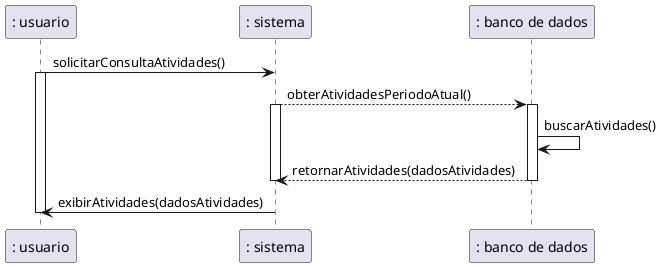 @startuml
' CONSULTAR ATIVIDADES NO PERÍODO ATUAL

": usuario" as usuario -> ": sistema" as sistema : solicitarConsultaAtividades()
activate usuario

sistema --> ": banco de dados" as bd : obterAtividadesPeriodoAtual()
activate sistema
activate bd

bd -> bd : buscarAtividades()

bd --> sistema : retornarAtividades(dadosAtividades)
deactivate bd

deactivate sistema

sistema -> usuario : exibirAtividades(dadosAtividades)
deactivate usuario
@enduml
